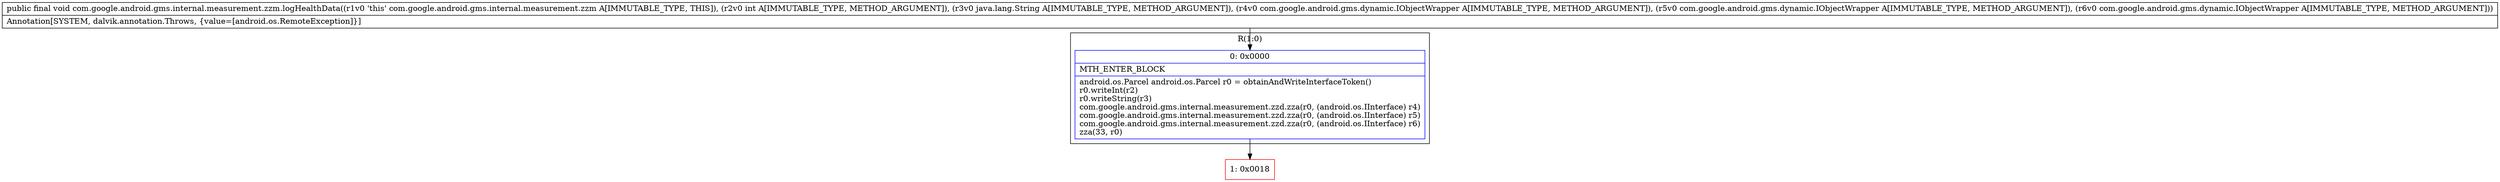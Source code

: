 digraph "CFG forcom.google.android.gms.internal.measurement.zzm.logHealthData(ILjava\/lang\/String;Lcom\/google\/android\/gms\/dynamic\/IObjectWrapper;Lcom\/google\/android\/gms\/dynamic\/IObjectWrapper;Lcom\/google\/android\/gms\/dynamic\/IObjectWrapper;)V" {
subgraph cluster_Region_1856003582 {
label = "R(1:0)";
node [shape=record,color=blue];
Node_0 [shape=record,label="{0\:\ 0x0000|MTH_ENTER_BLOCK\l|android.os.Parcel android.os.Parcel r0 = obtainAndWriteInterfaceToken()\lr0.writeInt(r2)\lr0.writeString(r3)\lcom.google.android.gms.internal.measurement.zzd.zza(r0, (android.os.IInterface) r4)\lcom.google.android.gms.internal.measurement.zzd.zza(r0, (android.os.IInterface) r5)\lcom.google.android.gms.internal.measurement.zzd.zza(r0, (android.os.IInterface) r6)\lzza(33, r0)\l}"];
}
Node_1 [shape=record,color=red,label="{1\:\ 0x0018}"];
MethodNode[shape=record,label="{public final void com.google.android.gms.internal.measurement.zzm.logHealthData((r1v0 'this' com.google.android.gms.internal.measurement.zzm A[IMMUTABLE_TYPE, THIS]), (r2v0 int A[IMMUTABLE_TYPE, METHOD_ARGUMENT]), (r3v0 java.lang.String A[IMMUTABLE_TYPE, METHOD_ARGUMENT]), (r4v0 com.google.android.gms.dynamic.IObjectWrapper A[IMMUTABLE_TYPE, METHOD_ARGUMENT]), (r5v0 com.google.android.gms.dynamic.IObjectWrapper A[IMMUTABLE_TYPE, METHOD_ARGUMENT]), (r6v0 com.google.android.gms.dynamic.IObjectWrapper A[IMMUTABLE_TYPE, METHOD_ARGUMENT]))  | Annotation[SYSTEM, dalvik.annotation.Throws, \{value=[android.os.RemoteException]\}]\l}"];
MethodNode -> Node_0;
Node_0 -> Node_1;
}

